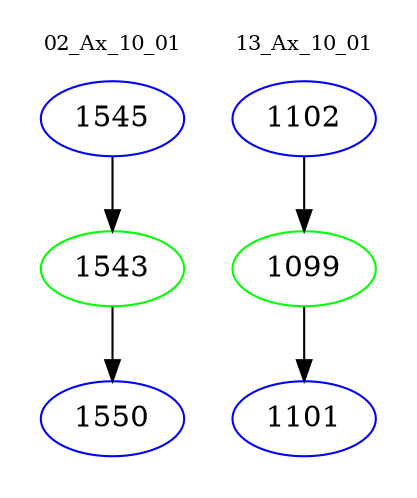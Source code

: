digraph{
subgraph cluster_0 {
color = white
label = "02_Ax_10_01";
fontsize=10;
T0_1545 [label="1545", color="blue"]
T0_1545 -> T0_1543 [color="black"]
T0_1543 [label="1543", color="green"]
T0_1543 -> T0_1550 [color="black"]
T0_1550 [label="1550", color="blue"]
}
subgraph cluster_1 {
color = white
label = "13_Ax_10_01";
fontsize=10;
T1_1102 [label="1102", color="blue"]
T1_1102 -> T1_1099 [color="black"]
T1_1099 [label="1099", color="green"]
T1_1099 -> T1_1101 [color="black"]
T1_1101 [label="1101", color="blue"]
}
}
